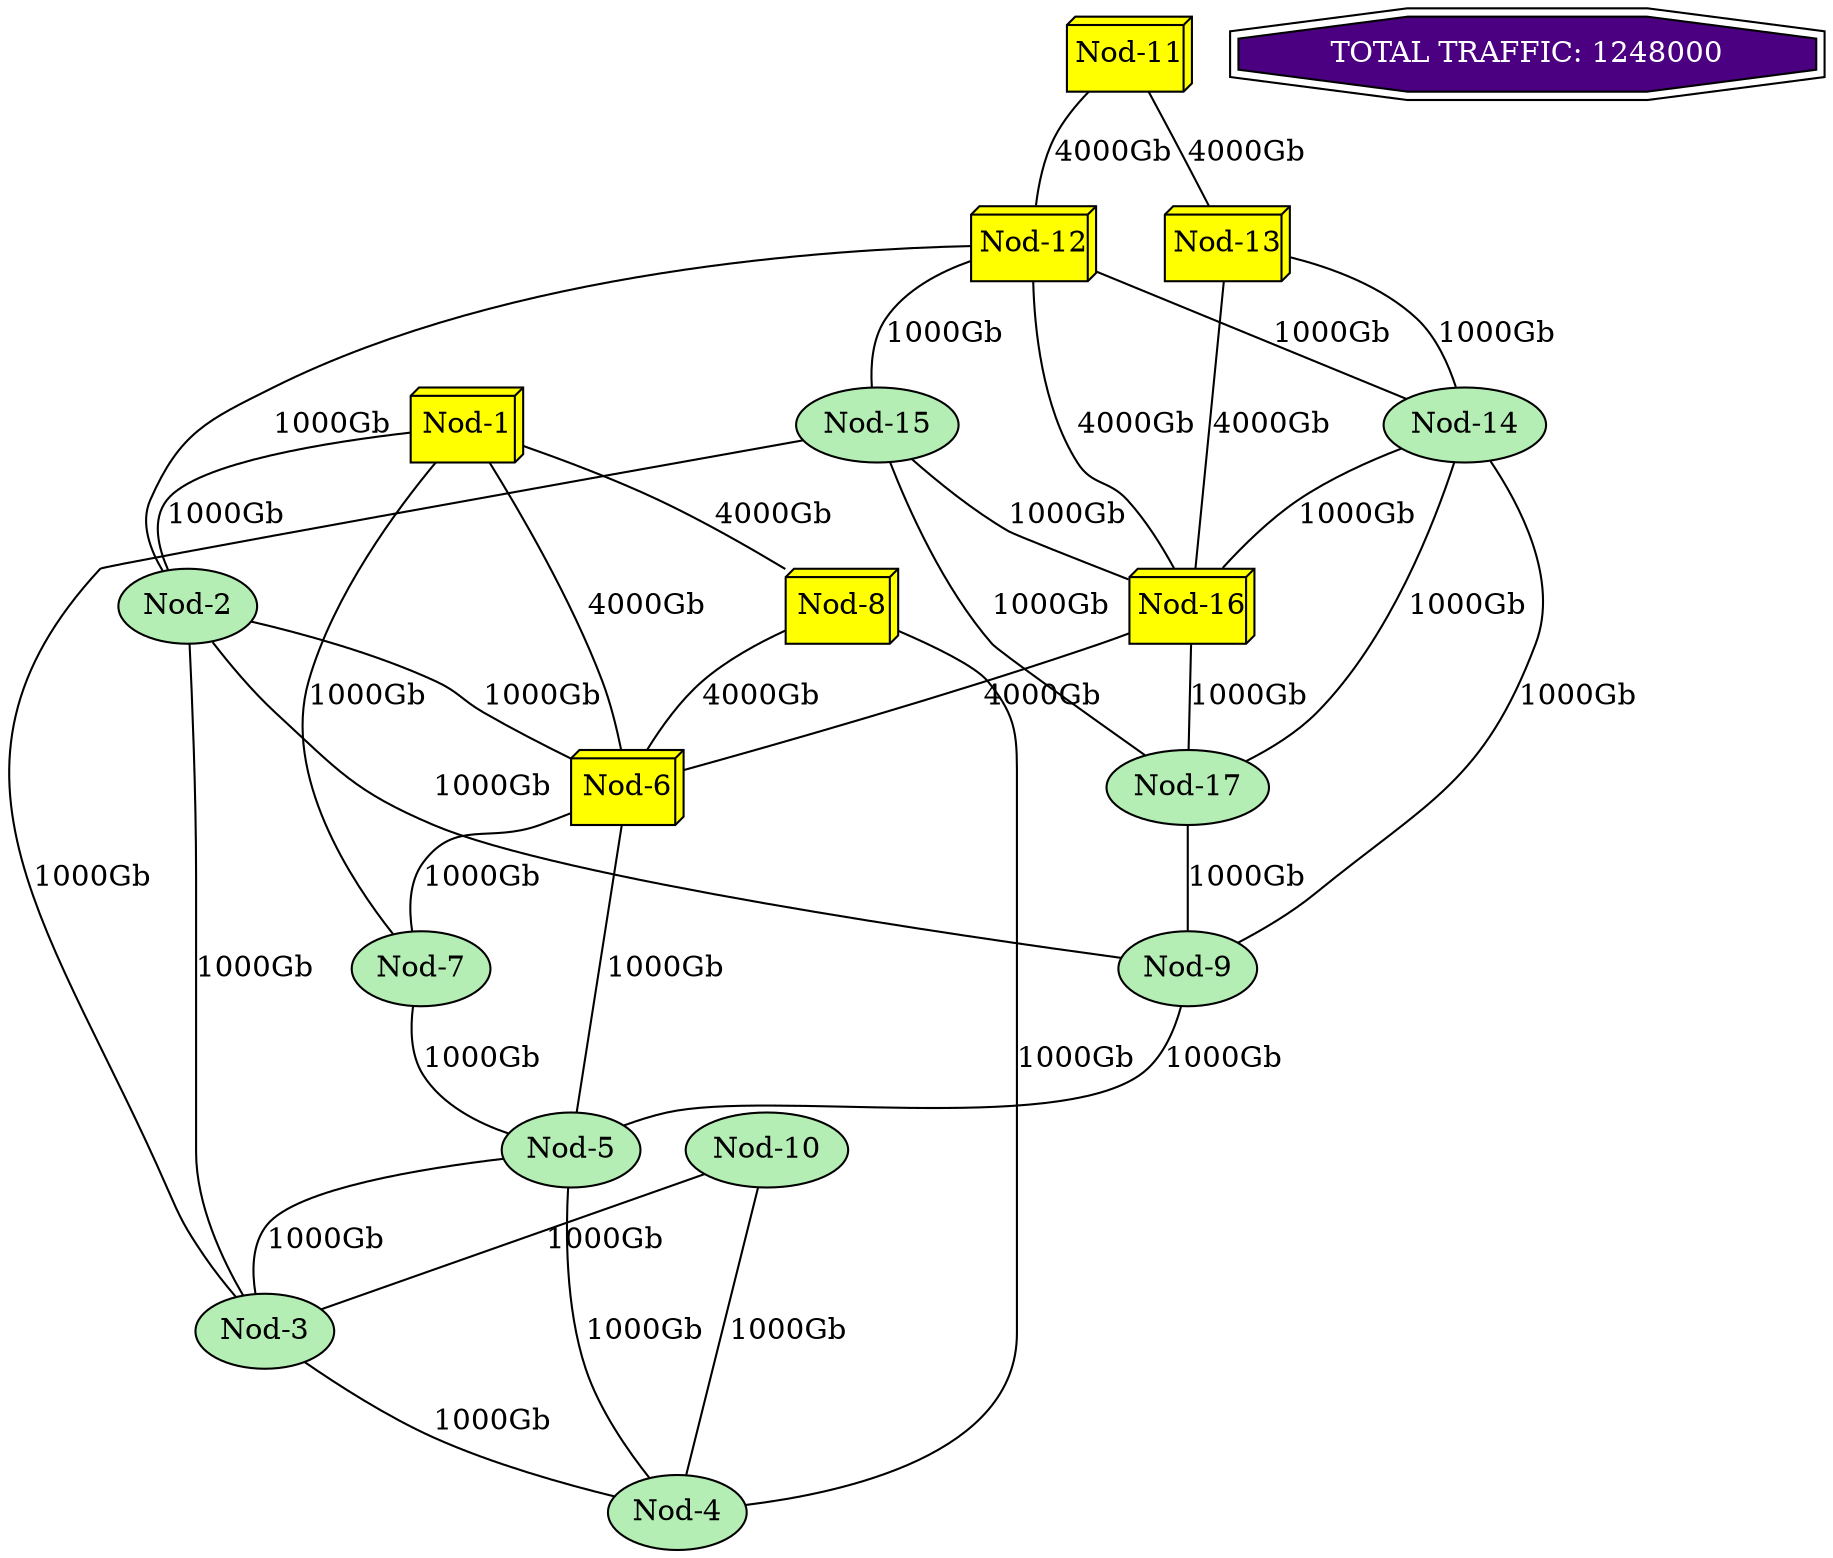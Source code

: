 digraph MyPlan {
node [shape="oval",style="filled",fillcolor="darkseagreen2",fontcolor="#000000",margin="0.05"];
edge [style="solid",arrowtail="dot",arrowhead="none"];
rankdir="TB";

"Nod-1" [shape="box3d",fillcolor="yellow"];
"Nod-2" [shape="oval",fillcolor="darkseagreen2"];
"Nod-1" [shape="box3d",fillcolor="yellow"];
"Nod-6" [shape="box3d",fillcolor="yellow"];
"Nod-1" [shape="box3d",fillcolor="yellow"];
"Nod-7" [shape="oval",fillcolor="darkseagreen2"];
"Nod-1" [shape="box3d",fillcolor="yellow"];
"Nod-8" [shape="box3d",fillcolor="yellow"];
"Nod-2" [shape="oval",fillcolor="darkseagreen2"];
"Nod-3" [shape="oval",fillcolor="darkseagreen2"];
"Nod-2" [shape="oval",fillcolor="darkseagreen2"];
"Nod-6" [shape="box3d",fillcolor="yellow"];
"Nod-2" [shape="oval",fillcolor="darkseagreen2"];
"Nod-9" [shape="oval",fillcolor="darkseagreen2"];
"Nod-3" [shape="oval",fillcolor="darkseagreen2"];
"Nod-4" [shape="oval",fillcolor="darkseagreen2"];
"Nod-4" [shape="oval",fillcolor="darkseagreen2"];
"Nod-5" [shape="oval",fillcolor="darkseagreen2"];
"Nod-5" [shape="oval",fillcolor="darkseagreen2"];
"Nod-3" [shape="oval",fillcolor="darkseagreen2"];
"Nod-6" [shape="box3d",fillcolor="yellow"];
"Nod-5" [shape="oval",fillcolor="darkseagreen2"];
"Nod-6" [shape="box3d",fillcolor="yellow"];
"Nod-7" [shape="oval",fillcolor="darkseagreen2"];
"Nod-7" [shape="oval",fillcolor="darkseagreen2"];
"Nod-5" [shape="oval",fillcolor="darkseagreen2"];
"Nod-8" [shape="box3d",fillcolor="yellow"];
"Nod-4" [shape="oval",fillcolor="darkseagreen2"];
"Nod-8" [shape="box3d",fillcolor="yellow"];
"Nod-6" [shape="box3d",fillcolor="yellow"];
"Nod-9" [shape="oval",fillcolor="darkseagreen2"];
"Nod-5" [shape="oval",fillcolor="darkseagreen2"];
"Nod-10" [shape="oval",fillcolor="darkseagreen2"];
"Nod-4" [shape="oval",fillcolor="darkseagreen2"];
"Nod-10" [shape="oval",fillcolor="darkseagreen2"];
"Nod-3" [shape="oval",fillcolor="darkseagreen2"];
"Nod-11" [shape="box3d",fillcolor="yellow"];
"Nod-12" [shape="box3d",fillcolor="yellow"];
"Nod-11" [shape="box3d",fillcolor="yellow"];
"Nod-13" [shape="box3d",fillcolor="yellow"];
"Nod-12" [shape="box3d",fillcolor="yellow"];
"Nod-14" [shape="oval",fillcolor="darkseagreen2"];
"Nod-12" [shape="box3d",fillcolor="yellow"];
"Nod-15" [shape="oval",fillcolor="darkseagreen2"];
"Nod-12" [shape="box3d",fillcolor="yellow"];
"Nod-16" [shape="box3d",fillcolor="yellow"];
"Nod-12" [shape="box3d",fillcolor="yellow"];
"Nod-2" [shape="oval",fillcolor="darkseagreen2"];
"Nod-13" [shape="box3d",fillcolor="yellow"];
"Nod-14" [shape="oval",fillcolor="darkseagreen2"];
"Nod-13" [shape="box3d",fillcolor="yellow"];
"Nod-16" [shape="box3d",fillcolor="yellow"];
"Nod-14" [shape="oval",fillcolor="darkseagreen2"];
"Nod-16" [shape="box3d",fillcolor="yellow"];
"Nod-14" [shape="oval",fillcolor="darkseagreen2"];
"Nod-17" [shape="oval",fillcolor="darkseagreen2"];
"Nod-14" [shape="oval",fillcolor="darkseagreen2"];
"Nod-9" [shape="oval",fillcolor="darkseagreen2"];
"Nod-15" [shape="oval",fillcolor="darkseagreen2"];
"Nod-16" [shape="box3d",fillcolor="yellow"];
"Nod-15" [shape="oval",fillcolor="darkseagreen2"];
"Nod-17" [shape="oval",fillcolor="darkseagreen2"];
"Nod-15" [shape="oval",fillcolor="darkseagreen2"];
"Nod-3" [shape="oval",fillcolor="darkseagreen2"];
"Nod-16" [shape="box3d",fillcolor="yellow"];
"Nod-17" [shape="oval",fillcolor="darkseagreen2"];
"Nod-16" [shape="box3d",fillcolor="yellow"];
"Nod-6" [shape="box3d",fillcolor="yellow"];
"Nod-17" [shape="oval",fillcolor="darkseagreen2"];
"Nod-9" [shape="oval",fillcolor="darkseagreen2"];

"Nod-1"->"Nod-2" [label="1000Gb"];
"Nod-1"->"Nod-6" [label="4000Gb"];
"Nod-1"->"Nod-7" [label="1000Gb"];
"Nod-1"->"Nod-8" [label="4000Gb"];
"Nod-2"->"Nod-3" [label="1000Gb"];
"Nod-2"->"Nod-6" [label="1000Gb"];
"Nod-2"->"Nod-9" [label="1000Gb"];
"Nod-3"->"Nod-4" [label="1000Gb"];
"Nod-4"->"Nod-5" [label="1000Gb"];
"Nod-5"->"Nod-3" [label="1000Gb"];
"Nod-6"->"Nod-5" [label="1000Gb"];
"Nod-6"->"Nod-7" [label="1000Gb"];
"Nod-7"->"Nod-5" [label="1000Gb"];
"Nod-8"->"Nod-4" [label="1000Gb"];
"Nod-8"->"Nod-6" [label="4000Gb"];
"Nod-9"->"Nod-5" [label="1000Gb"];
"Nod-10"->"Nod-4" [label="1000Gb"];
"Nod-10"->"Nod-3" [label="1000Gb"];
"Nod-11"->"Nod-12" [label="4000Gb"];
"Nod-11"->"Nod-13" [label="4000Gb"];
"Nod-12"->"Nod-14" [label="1000Gb"];
"Nod-12"->"Nod-15" [label="1000Gb"];
"Nod-12"->"Nod-16" [label="4000Gb"];
"Nod-12"->"Nod-2" [label="1000Gb"];
"Nod-13"->"Nod-14" [label="1000Gb"];
"Nod-13"->"Nod-16" [label="4000Gb"];
"Nod-14"->"Nod-16" [label="1000Gb"];
"Nod-14"->"Nod-17" [label="1000Gb"];
"Nod-14"->"Nod-9" [label="1000Gb"];
"Nod-15"->"Nod-16" [label="1000Gb"];
"Nod-15"->"Nod-17" [label="1000Gb"];
"Nod-15"->"Nod-3" [label="1000Gb"];
"Nod-16"->"Nod-17" [label="1000Gb"];
"Nod-16"->"Nod-6" [label="4000Gb"];
"Nod-17"->"Nod-9" [label="1000Gb"];
"TOTAL TRAFFIC: 1248000"[fillcolor="indigo" fontcolor="#ffffff" shape="doubleoctagon"];
}